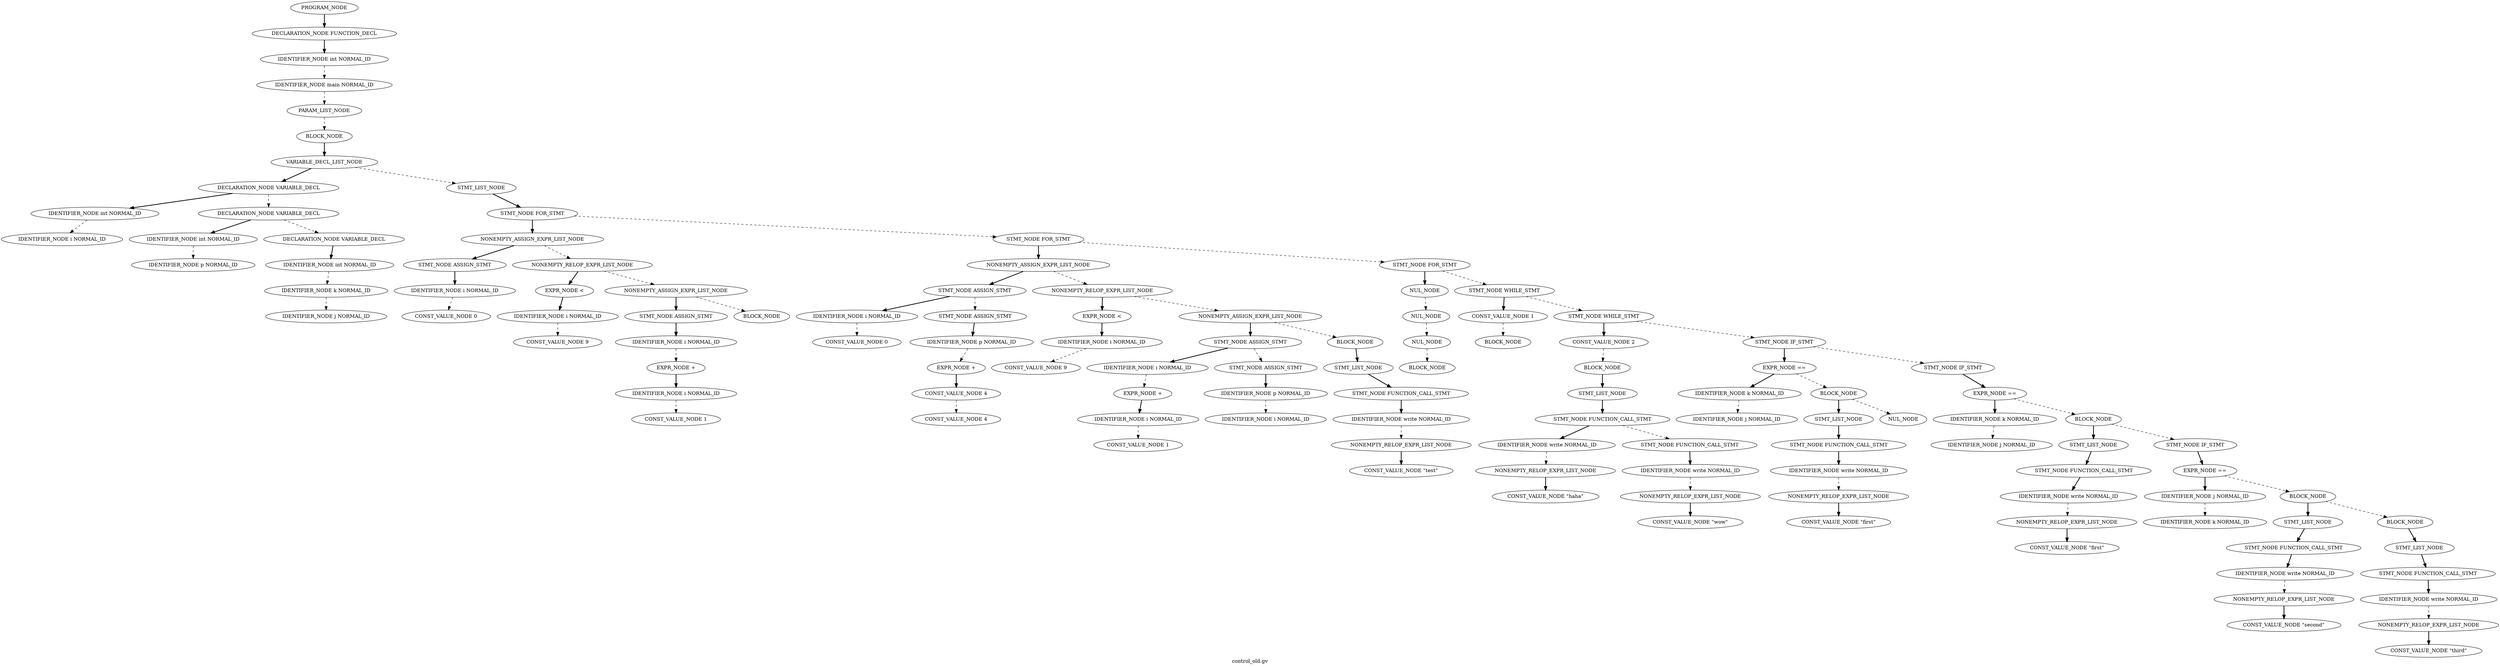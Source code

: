 Digraph AST
{
label = "control_old.gv"
node0 [label ="PROGRAM_NODE"]
node1 [label ="DECLARATION_NODE FUNCTION_DECL"]
node2 [label ="IDENTIFIER_NODE int NORMAL_ID"]
node3 [label ="IDENTIFIER_NODE main NORMAL_ID"]
node4 [label ="PARAM_LIST_NODE"]
node5 [label ="BLOCK_NODE"]
node6 [label ="VARIABLE_DECL_LIST_NODE"]
node7 [label ="DECLARATION_NODE VARIABLE_DECL"]
node8 [label ="IDENTIFIER_NODE int NORMAL_ID"]
node9 [label ="IDENTIFIER_NODE i NORMAL_ID"]
node8 -> node9 [style = dashed]
node7 -> node8 [style = bold]
node10 [label ="DECLARATION_NODE VARIABLE_DECL"]
node11 [label ="IDENTIFIER_NODE int NORMAL_ID"]
node12 [label ="IDENTIFIER_NODE p NORMAL_ID"]
node11 -> node12 [style = dashed]
node10 -> node11 [style = bold]
node13 [label ="DECLARATION_NODE VARIABLE_DECL"]
node14 [label ="IDENTIFIER_NODE int NORMAL_ID"]
node15 [label ="IDENTIFIER_NODE k NORMAL_ID"]
node16 [label ="IDENTIFIER_NODE j NORMAL_ID"]
node15 -> node16 [style = dashed]
node14 -> node15 [style = dashed]
node13 -> node14 [style = bold]
node10 -> node13 [style = dashed]
node7 -> node10 [style = dashed]
node6 -> node7 [style = bold]
node17 [label ="STMT_LIST_NODE"]
node18 [label ="STMT_NODE FOR_STMT"]
node19 [label ="NONEMPTY_ASSIGN_EXPR_LIST_NODE"]
node20 [label ="STMT_NODE ASSIGN_STMT"]
node21 [label ="IDENTIFIER_NODE i NORMAL_ID"]
node22 [label ="CONST_VALUE_NODE 0"]
node21 -> node22 [style = dashed]
node20 -> node21 [style = bold]
node19 -> node20 [style = bold]
node23 [label ="NONEMPTY_RELOP_EXPR_LIST_NODE"]
node24 [label ="EXPR_NODE <"]
node25 [label ="IDENTIFIER_NODE i NORMAL_ID"]
node26 [label ="CONST_VALUE_NODE 9"]
node25 -> node26 [style = dashed]
node24 -> node25 [style = bold]
node23 -> node24 [style = bold]
node27 [label ="NONEMPTY_ASSIGN_EXPR_LIST_NODE"]
node28 [label ="STMT_NODE ASSIGN_STMT"]
node29 [label ="IDENTIFIER_NODE i NORMAL_ID"]
node30 [label ="EXPR_NODE +"]
node31 [label ="IDENTIFIER_NODE i NORMAL_ID"]
node32 [label ="CONST_VALUE_NODE 1"]
node31 -> node32 [style = dashed]
node30 -> node31 [style = bold]
node29 -> node30 [style = dashed]
node28 -> node29 [style = bold]
node27 -> node28 [style = bold]
node33 [label ="BLOCK_NODE"]
node27 -> node33 [style = dashed]
node23 -> node27 [style = dashed]
node19 -> node23 [style = dashed]
node18 -> node19 [style = bold]
node34 [label ="STMT_NODE FOR_STMT"]
node35 [label ="NONEMPTY_ASSIGN_EXPR_LIST_NODE"]
node36 [label ="STMT_NODE ASSIGN_STMT"]
node37 [label ="IDENTIFIER_NODE i NORMAL_ID"]
node38 [label ="CONST_VALUE_NODE 0"]
node37 -> node38 [style = dashed]
node36 -> node37 [style = bold]
node39 [label ="STMT_NODE ASSIGN_STMT"]
node40 [label ="IDENTIFIER_NODE p NORMAL_ID"]
node41 [label ="EXPR_NODE +"]
node42 [label ="CONST_VALUE_NODE 4"]
node43 [label ="CONST_VALUE_NODE 4"]
node42 -> node43 [style = dashed]
node41 -> node42 [style = bold]
node40 -> node41 [style = dashed]
node39 -> node40 [style = bold]
node36 -> node39 [style = dashed]
node35 -> node36 [style = bold]
node44 [label ="NONEMPTY_RELOP_EXPR_LIST_NODE"]
node45 [label ="EXPR_NODE <"]
node46 [label ="IDENTIFIER_NODE i NORMAL_ID"]
node47 [label ="CONST_VALUE_NODE 9"]
node46 -> node47 [style = dashed]
node45 -> node46 [style = bold]
node44 -> node45 [style = bold]
node48 [label ="NONEMPTY_ASSIGN_EXPR_LIST_NODE"]
node49 [label ="STMT_NODE ASSIGN_STMT"]
node50 [label ="IDENTIFIER_NODE i NORMAL_ID"]
node51 [label ="EXPR_NODE +"]
node52 [label ="IDENTIFIER_NODE i NORMAL_ID"]
node53 [label ="CONST_VALUE_NODE 1"]
node52 -> node53 [style = dashed]
node51 -> node52 [style = bold]
node50 -> node51 [style = dashed]
node49 -> node50 [style = bold]
node54 [label ="STMT_NODE ASSIGN_STMT"]
node55 [label ="IDENTIFIER_NODE p NORMAL_ID"]
node56 [label ="IDENTIFIER_NODE i NORMAL_ID"]
node55 -> node56 [style = dashed]
node54 -> node55 [style = bold]
node49 -> node54 [style = dashed]
node48 -> node49 [style = bold]
node57 [label ="BLOCK_NODE"]
node58 [label ="STMT_LIST_NODE"]
node59 [label ="STMT_NODE FUNCTION_CALL_STMT"]
node60 [label ="IDENTIFIER_NODE write NORMAL_ID"]
node61 [label ="NONEMPTY_RELOP_EXPR_LIST_NODE"]
node62 [label ="CONST_VALUE_NODE \"test\""]
node61 -> node62 [style = bold]
node60 -> node61 [style = dashed]
node59 -> node60 [style = bold]
node58 -> node59 [style = bold]
node57 -> node58 [style = bold]
node48 -> node57 [style = dashed]
node44 -> node48 [style = dashed]
node35 -> node44 [style = dashed]
node34 -> node35 [style = bold]
node63 [label ="STMT_NODE FOR_STMT"]
node64 [label ="NUL_NODE"]
node65 [label ="NUL_NODE"]
node66 [label ="NUL_NODE"]
node67 [label ="BLOCK_NODE"]
node66 -> node67 [style = dashed]
node65 -> node66 [style = dashed]
node64 -> node65 [style = dashed]
node63 -> node64 [style = bold]
node68 [label ="STMT_NODE WHILE_STMT"]
node69 [label ="CONST_VALUE_NODE 1"]
node70 [label ="BLOCK_NODE"]
node69 -> node70 [style = dashed]
node68 -> node69 [style = bold]
node71 [label ="STMT_NODE WHILE_STMT"]
node72 [label ="CONST_VALUE_NODE 2"]
node73 [label ="BLOCK_NODE"]
node74 [label ="STMT_LIST_NODE"]
node75 [label ="STMT_NODE FUNCTION_CALL_STMT"]
node76 [label ="IDENTIFIER_NODE write NORMAL_ID"]
node77 [label ="NONEMPTY_RELOP_EXPR_LIST_NODE"]
node78 [label ="CONST_VALUE_NODE \"haha\""]
node77 -> node78 [style = bold]
node76 -> node77 [style = dashed]
node75 -> node76 [style = bold]
node79 [label ="STMT_NODE FUNCTION_CALL_STMT"]
node80 [label ="IDENTIFIER_NODE write NORMAL_ID"]
node81 [label ="NONEMPTY_RELOP_EXPR_LIST_NODE"]
node82 [label ="CONST_VALUE_NODE \"wow\""]
node81 -> node82 [style = bold]
node80 -> node81 [style = dashed]
node79 -> node80 [style = bold]
node75 -> node79 [style = dashed]
node74 -> node75 [style = bold]
node73 -> node74 [style = bold]
node72 -> node73 [style = dashed]
node71 -> node72 [style = bold]
node83 [label ="STMT_NODE IF_STMT"]
node84 [label ="EXPR_NODE =="]
node85 [label ="IDENTIFIER_NODE k NORMAL_ID"]
node86 [label ="IDENTIFIER_NODE j NORMAL_ID"]
node85 -> node86 [style = dashed]
node84 -> node85 [style = bold]
node87 [label ="BLOCK_NODE"]
node88 [label ="STMT_LIST_NODE"]
node89 [label ="STMT_NODE FUNCTION_CALL_STMT"]
node90 [label ="IDENTIFIER_NODE write NORMAL_ID"]
node91 [label ="NONEMPTY_RELOP_EXPR_LIST_NODE"]
node92 [label ="CONST_VALUE_NODE \"first\""]
node91 -> node92 [style = bold]
node90 -> node91 [style = dashed]
node89 -> node90 [style = bold]
node88 -> node89 [style = bold]
node87 -> node88 [style = bold]
node93 [label ="NUL_NODE"]
node87 -> node93 [style = dashed]
node84 -> node87 [style = dashed]
node83 -> node84 [style = bold]
node94 [label ="STMT_NODE IF_STMT"]
node95 [label ="EXPR_NODE =="]
node96 [label ="IDENTIFIER_NODE k NORMAL_ID"]
node97 [label ="IDENTIFIER_NODE j NORMAL_ID"]
node96 -> node97 [style = dashed]
node95 -> node96 [style = bold]
node98 [label ="BLOCK_NODE"]
node99 [label ="STMT_LIST_NODE"]
node100 [label ="STMT_NODE FUNCTION_CALL_STMT"]
node101 [label ="IDENTIFIER_NODE write NORMAL_ID"]
node102 [label ="NONEMPTY_RELOP_EXPR_LIST_NODE"]
node103 [label ="CONST_VALUE_NODE \"first\""]
node102 -> node103 [style = bold]
node101 -> node102 [style = dashed]
node100 -> node101 [style = bold]
node99 -> node100 [style = bold]
node98 -> node99 [style = bold]
node104 [label ="STMT_NODE IF_STMT"]
node105 [label ="EXPR_NODE =="]
node106 [label ="IDENTIFIER_NODE j NORMAL_ID"]
node107 [label ="IDENTIFIER_NODE k NORMAL_ID"]
node106 -> node107 [style = dashed]
node105 -> node106 [style = bold]
node108 [label ="BLOCK_NODE"]
node109 [label ="STMT_LIST_NODE"]
node110 [label ="STMT_NODE FUNCTION_CALL_STMT"]
node111 [label ="IDENTIFIER_NODE write NORMAL_ID"]
node112 [label ="NONEMPTY_RELOP_EXPR_LIST_NODE"]
node113 [label ="CONST_VALUE_NODE \"second\""]
node112 -> node113 [style = bold]
node111 -> node112 [style = dashed]
node110 -> node111 [style = bold]
node109 -> node110 [style = bold]
node108 -> node109 [style = bold]
node114 [label ="BLOCK_NODE"]
node115 [label ="STMT_LIST_NODE"]
node116 [label ="STMT_NODE FUNCTION_CALL_STMT"]
node117 [label ="IDENTIFIER_NODE write NORMAL_ID"]
node118 [label ="NONEMPTY_RELOP_EXPR_LIST_NODE"]
node119 [label ="CONST_VALUE_NODE \"third\""]
node118 -> node119 [style = bold]
node117 -> node118 [style = dashed]
node116 -> node117 [style = bold]
node115 -> node116 [style = bold]
node114 -> node115 [style = bold]
node108 -> node114 [style = dashed]
node105 -> node108 [style = dashed]
node104 -> node105 [style = bold]
node98 -> node104 [style = dashed]
node95 -> node98 [style = dashed]
node94 -> node95 [style = bold]
node83 -> node94 [style = dashed]
node71 -> node83 [style = dashed]
node68 -> node71 [style = dashed]
node63 -> node68 [style = dashed]
node34 -> node63 [style = dashed]
node18 -> node34 [style = dashed]
node17 -> node18 [style = bold]
node6 -> node17 [style = dashed]
node5 -> node6 [style = bold]
node4 -> node5 [style = dashed]
node3 -> node4 [style = dashed]
node2 -> node3 [style = dashed]
node1 -> node2 [style = bold]
node0 -> node1 [style = bold]
}
